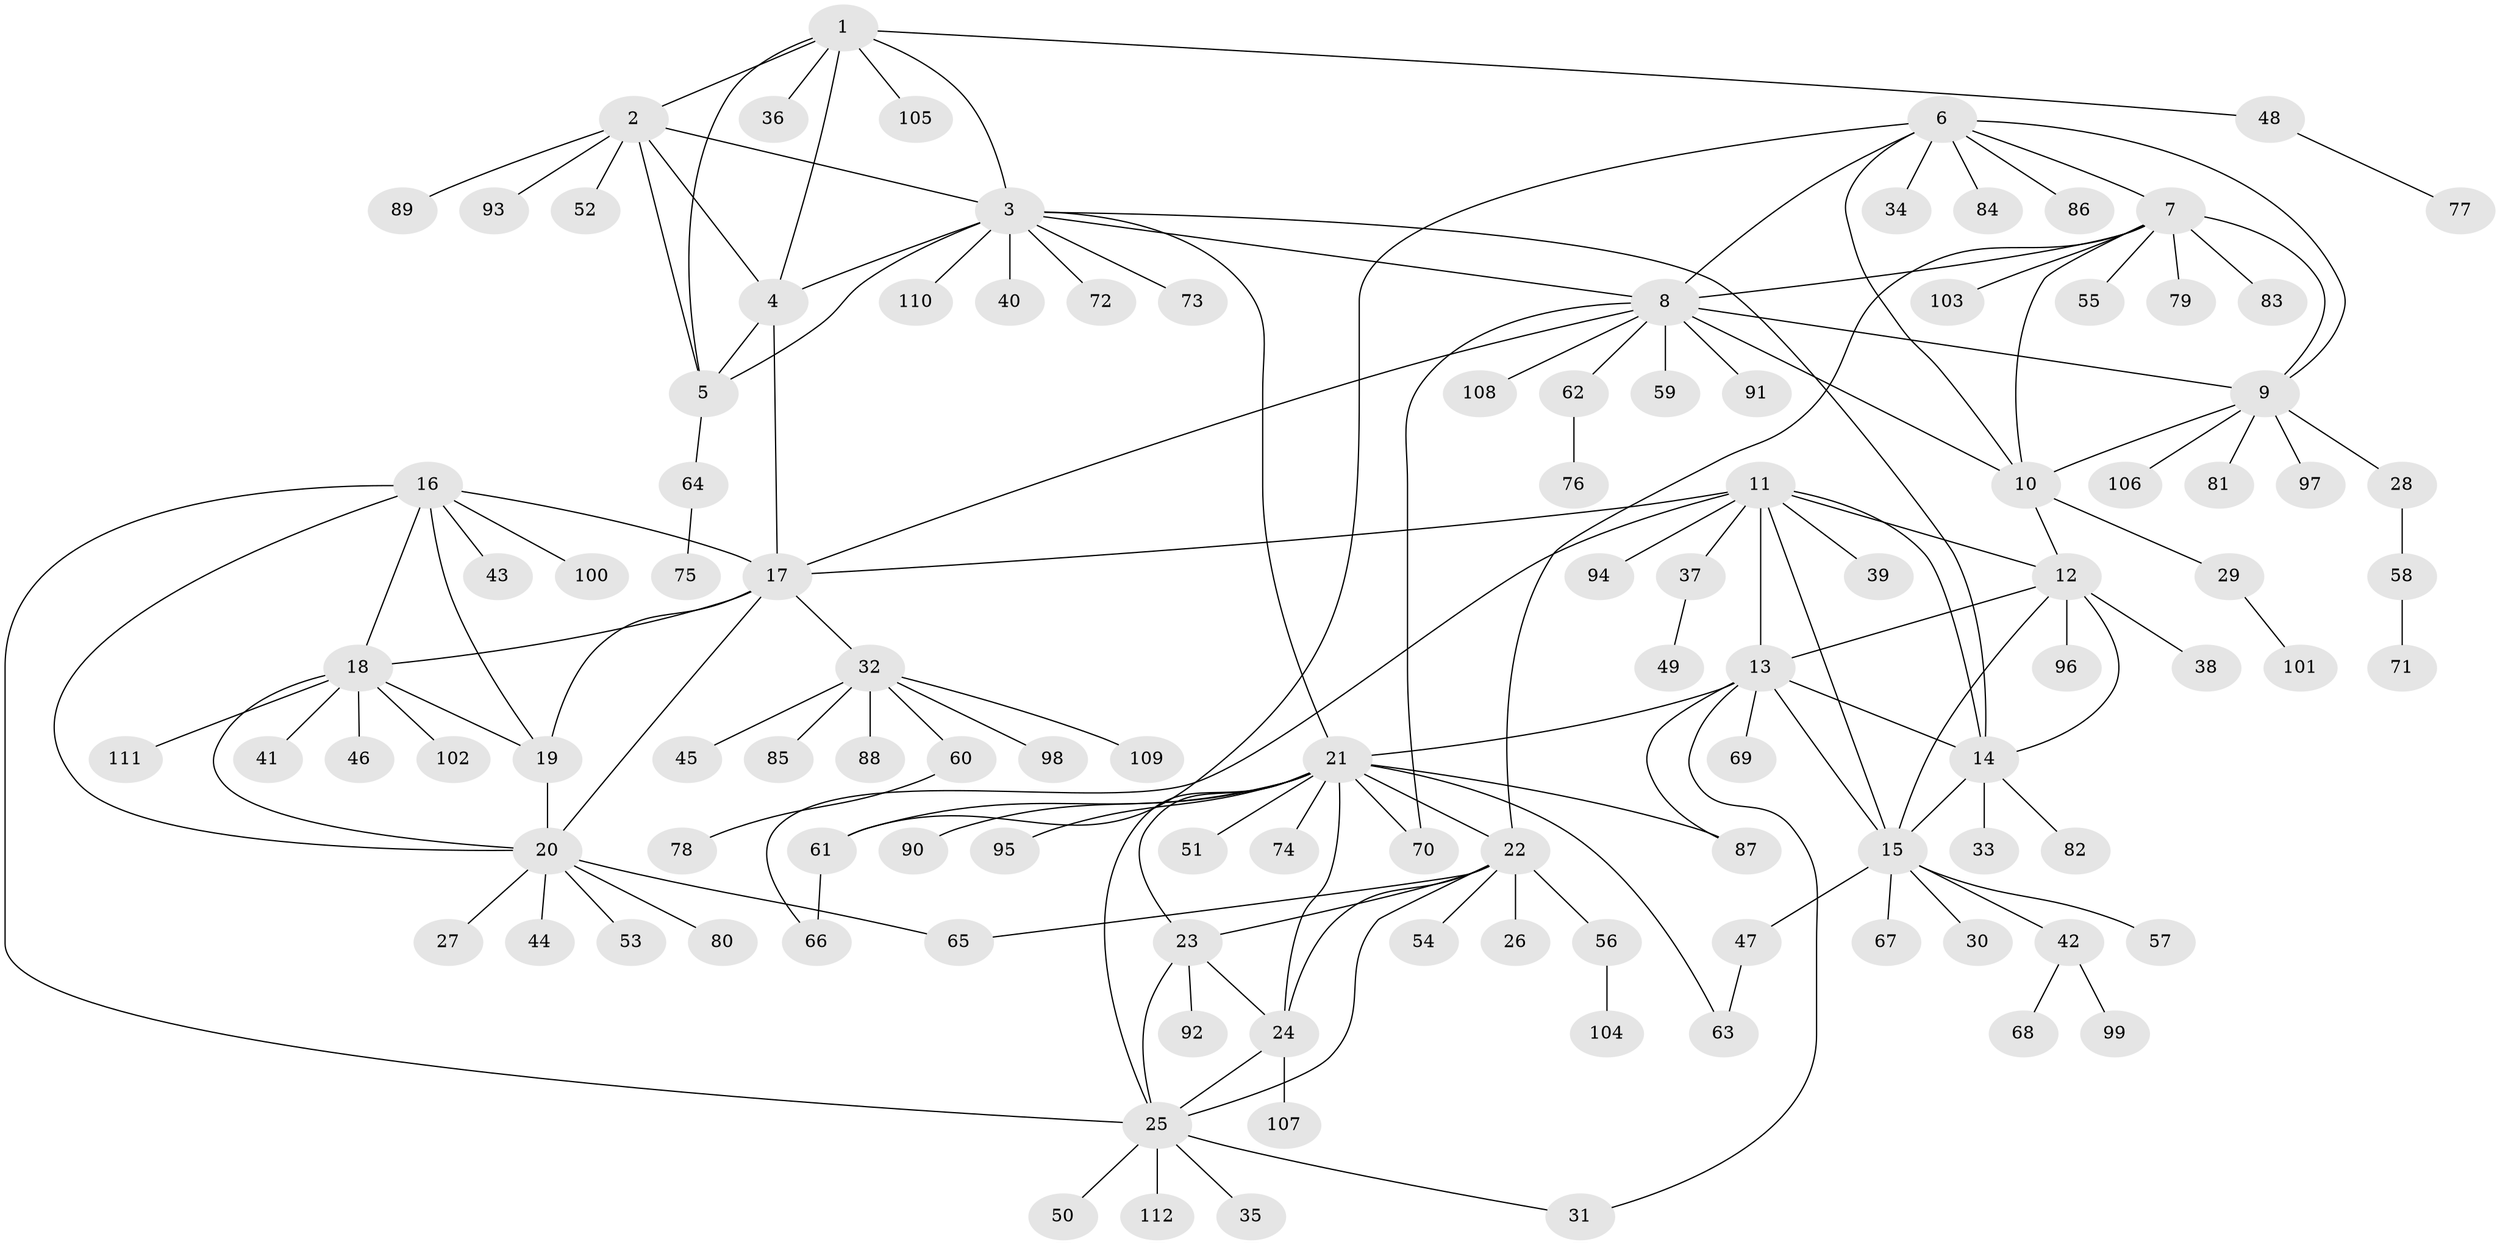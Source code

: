 // coarse degree distribution, {8: 0.02564102564102564, 9: 0.02564102564102564, 4: 0.038461538461538464, 11: 0.01282051282051282, 7: 0.01282051282051282, 12: 0.02564102564102564, 14: 0.01282051282051282, 1: 0.7948717948717948, 2: 0.038461538461538464, 10: 0.01282051282051282}
// Generated by graph-tools (version 1.1) at 2025/58/03/04/25 21:58:32]
// undirected, 112 vertices, 154 edges
graph export_dot {
graph [start="1"]
  node [color=gray90,style=filled];
  1;
  2;
  3;
  4;
  5;
  6;
  7;
  8;
  9;
  10;
  11;
  12;
  13;
  14;
  15;
  16;
  17;
  18;
  19;
  20;
  21;
  22;
  23;
  24;
  25;
  26;
  27;
  28;
  29;
  30;
  31;
  32;
  33;
  34;
  35;
  36;
  37;
  38;
  39;
  40;
  41;
  42;
  43;
  44;
  45;
  46;
  47;
  48;
  49;
  50;
  51;
  52;
  53;
  54;
  55;
  56;
  57;
  58;
  59;
  60;
  61;
  62;
  63;
  64;
  65;
  66;
  67;
  68;
  69;
  70;
  71;
  72;
  73;
  74;
  75;
  76;
  77;
  78;
  79;
  80;
  81;
  82;
  83;
  84;
  85;
  86;
  87;
  88;
  89;
  90;
  91;
  92;
  93;
  94;
  95;
  96;
  97;
  98;
  99;
  100;
  101;
  102;
  103;
  104;
  105;
  106;
  107;
  108;
  109;
  110;
  111;
  112;
  1 -- 2;
  1 -- 3;
  1 -- 4;
  1 -- 5;
  1 -- 36;
  1 -- 48;
  1 -- 105;
  2 -- 3;
  2 -- 4;
  2 -- 5;
  2 -- 52;
  2 -- 89;
  2 -- 93;
  3 -- 4;
  3 -- 5;
  3 -- 8;
  3 -- 14;
  3 -- 21;
  3 -- 40;
  3 -- 72;
  3 -- 73;
  3 -- 110;
  4 -- 5;
  4 -- 17;
  5 -- 64;
  6 -- 7;
  6 -- 8;
  6 -- 9;
  6 -- 10;
  6 -- 34;
  6 -- 61;
  6 -- 84;
  6 -- 86;
  7 -- 8;
  7 -- 9;
  7 -- 10;
  7 -- 22;
  7 -- 55;
  7 -- 79;
  7 -- 83;
  7 -- 103;
  8 -- 9;
  8 -- 10;
  8 -- 17;
  8 -- 59;
  8 -- 62;
  8 -- 70;
  8 -- 91;
  8 -- 108;
  9 -- 10;
  9 -- 28;
  9 -- 81;
  9 -- 97;
  9 -- 106;
  10 -- 12;
  10 -- 29;
  11 -- 12;
  11 -- 13;
  11 -- 14;
  11 -- 15;
  11 -- 17;
  11 -- 37;
  11 -- 39;
  11 -- 66;
  11 -- 94;
  12 -- 13;
  12 -- 14;
  12 -- 15;
  12 -- 38;
  12 -- 96;
  13 -- 14;
  13 -- 15;
  13 -- 21;
  13 -- 31;
  13 -- 69;
  13 -- 87;
  14 -- 15;
  14 -- 33;
  14 -- 82;
  15 -- 30;
  15 -- 42;
  15 -- 47;
  15 -- 57;
  15 -- 67;
  16 -- 17;
  16 -- 18;
  16 -- 19;
  16 -- 20;
  16 -- 25;
  16 -- 43;
  16 -- 100;
  17 -- 18;
  17 -- 19;
  17 -- 20;
  17 -- 32;
  18 -- 19;
  18 -- 20;
  18 -- 41;
  18 -- 46;
  18 -- 102;
  18 -- 111;
  19 -- 20;
  20 -- 27;
  20 -- 44;
  20 -- 53;
  20 -- 65;
  20 -- 80;
  21 -- 22;
  21 -- 23;
  21 -- 24;
  21 -- 25;
  21 -- 51;
  21 -- 61;
  21 -- 63;
  21 -- 70;
  21 -- 74;
  21 -- 87;
  21 -- 90;
  21 -- 95;
  22 -- 23;
  22 -- 24;
  22 -- 25;
  22 -- 26;
  22 -- 54;
  22 -- 56;
  22 -- 65;
  23 -- 24;
  23 -- 25;
  23 -- 92;
  24 -- 25;
  24 -- 107;
  25 -- 31;
  25 -- 35;
  25 -- 50;
  25 -- 112;
  28 -- 58;
  29 -- 101;
  32 -- 45;
  32 -- 60;
  32 -- 85;
  32 -- 88;
  32 -- 98;
  32 -- 109;
  37 -- 49;
  42 -- 68;
  42 -- 99;
  47 -- 63;
  48 -- 77;
  56 -- 104;
  58 -- 71;
  60 -- 78;
  61 -- 66;
  62 -- 76;
  64 -- 75;
}
